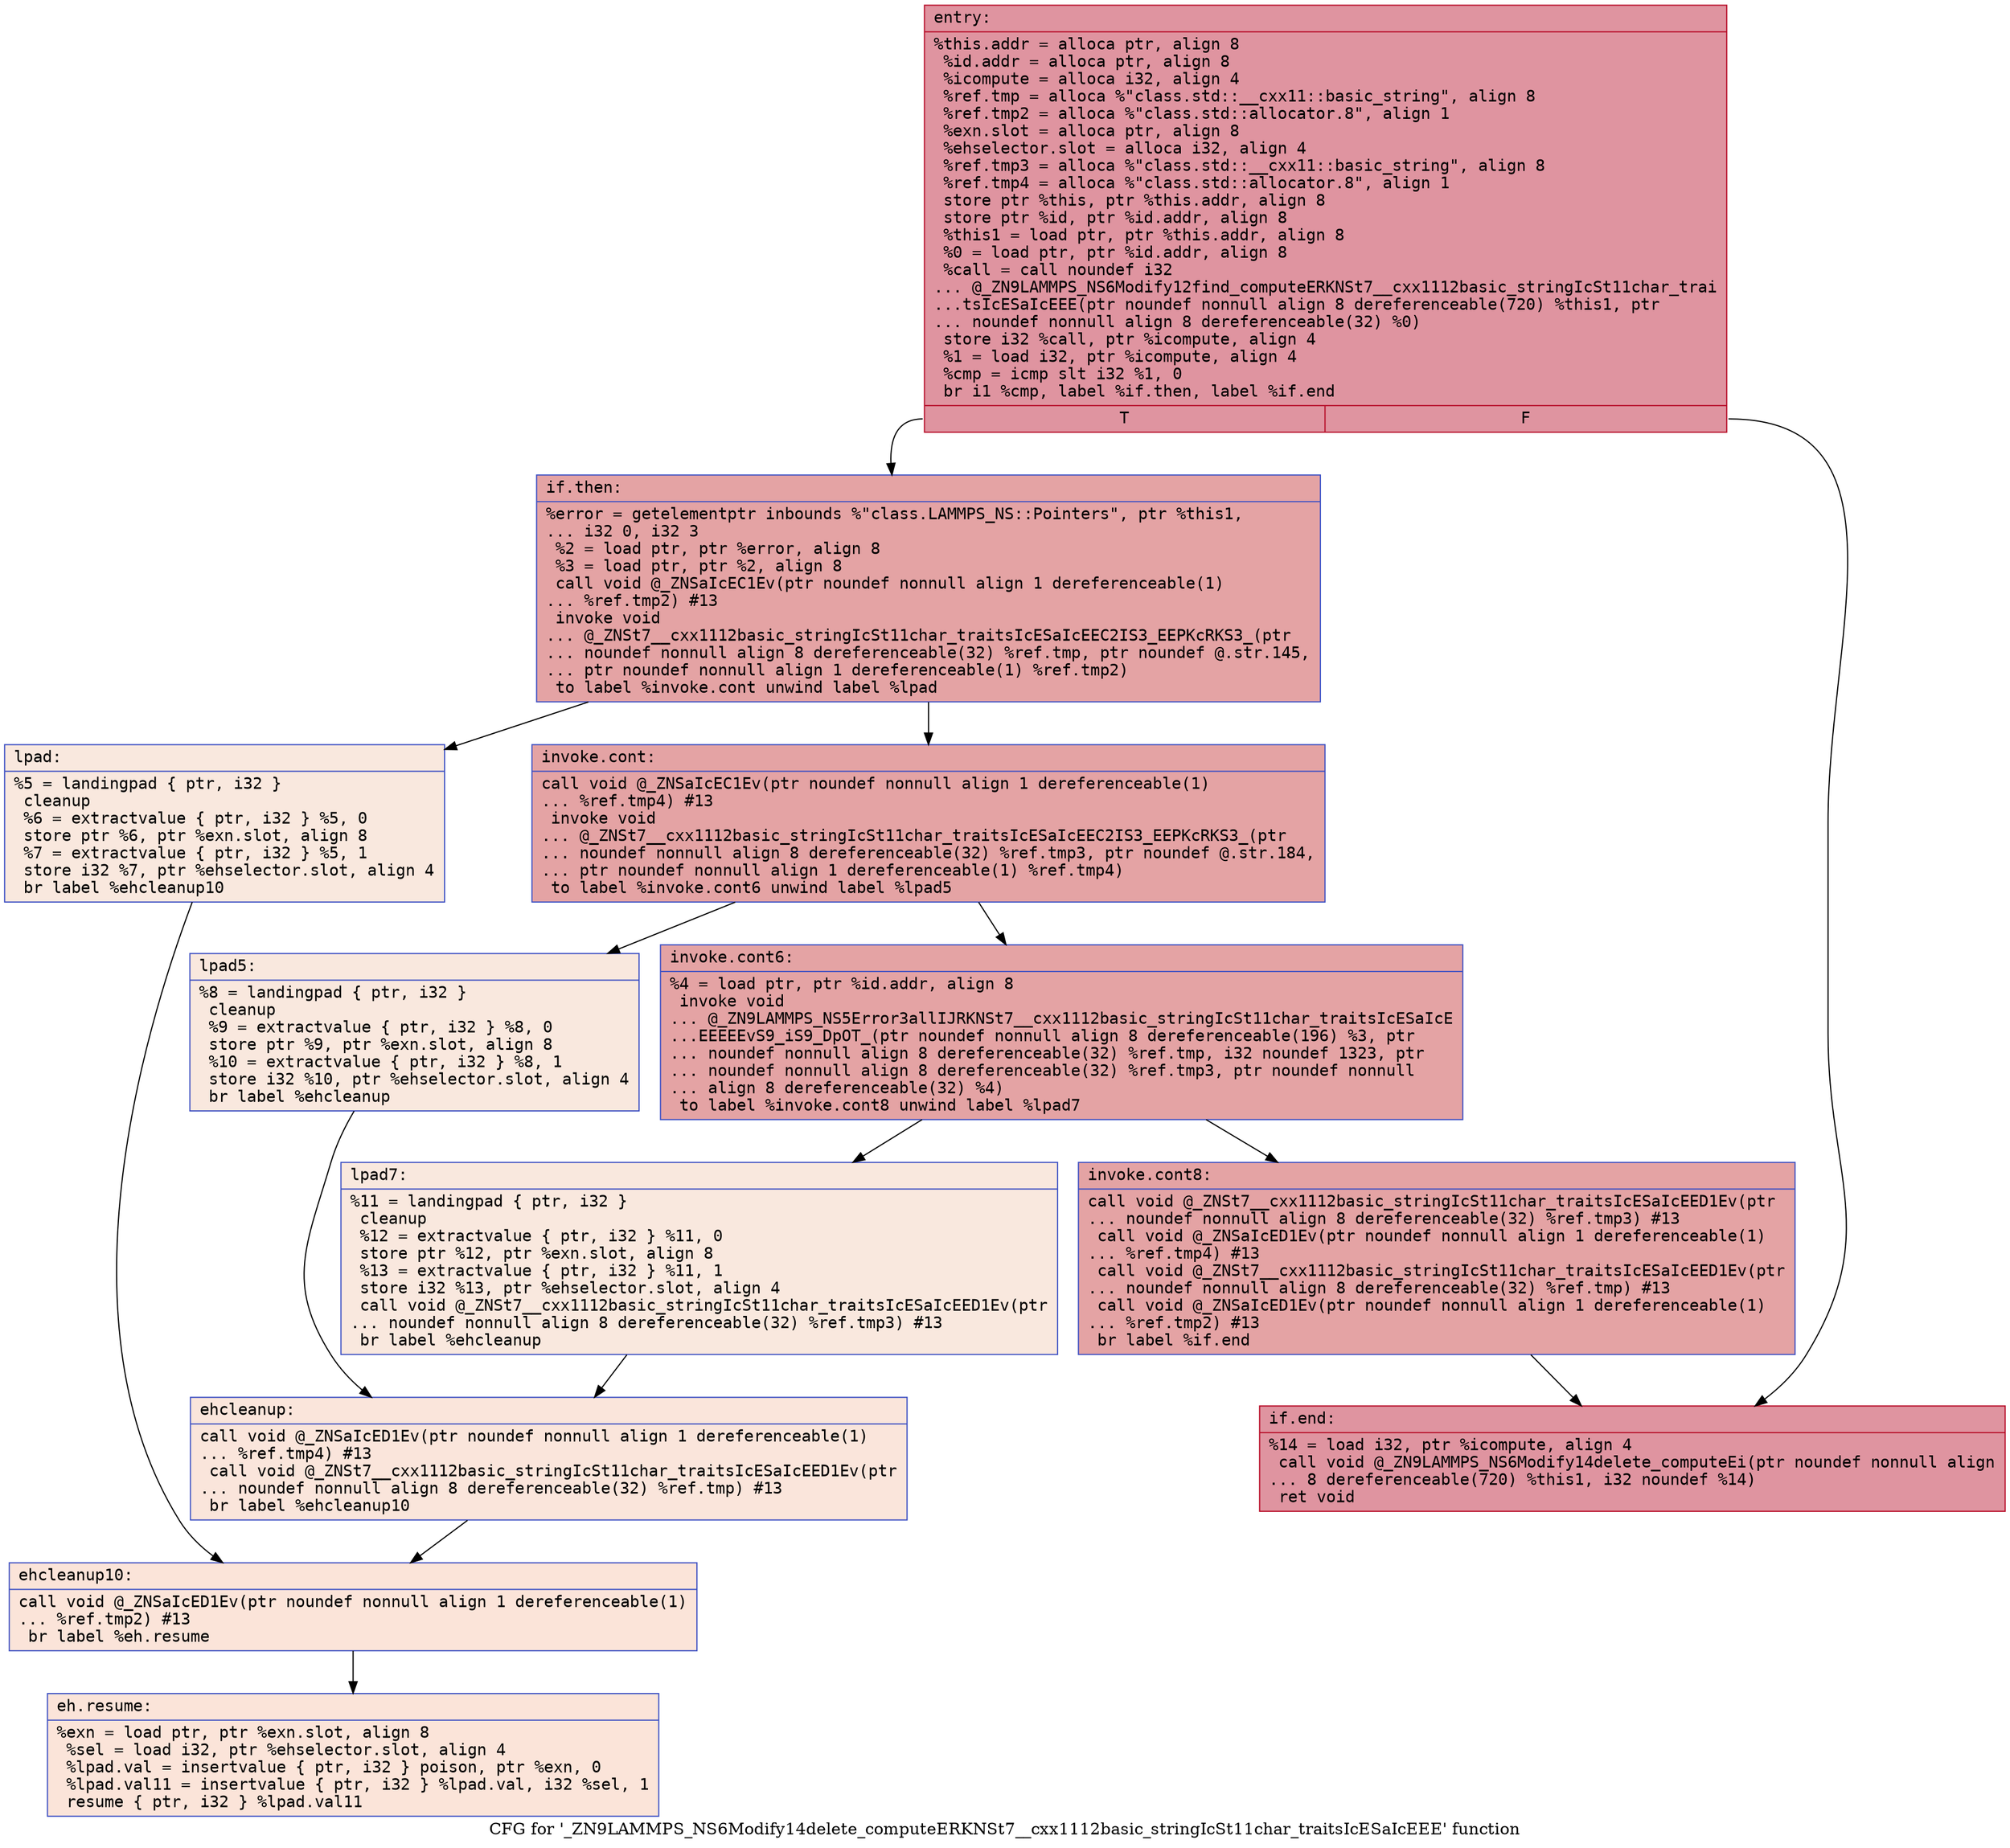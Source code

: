 digraph "CFG for '_ZN9LAMMPS_NS6Modify14delete_computeERKNSt7__cxx1112basic_stringIcSt11char_traitsIcESaIcEEE' function" {
	label="CFG for '_ZN9LAMMPS_NS6Modify14delete_computeERKNSt7__cxx1112basic_stringIcSt11char_traitsIcESaIcEEE' function";

	Node0x561f16409bc0 [shape=record,color="#b70d28ff", style=filled, fillcolor="#b70d2870" fontname="Courier",label="{entry:\l|  %this.addr = alloca ptr, align 8\l  %id.addr = alloca ptr, align 8\l  %icompute = alloca i32, align 4\l  %ref.tmp = alloca %\"class.std::__cxx11::basic_string\", align 8\l  %ref.tmp2 = alloca %\"class.std::allocator.8\", align 1\l  %exn.slot = alloca ptr, align 8\l  %ehselector.slot = alloca i32, align 4\l  %ref.tmp3 = alloca %\"class.std::__cxx11::basic_string\", align 8\l  %ref.tmp4 = alloca %\"class.std::allocator.8\", align 1\l  store ptr %this, ptr %this.addr, align 8\l  store ptr %id, ptr %id.addr, align 8\l  %this1 = load ptr, ptr %this.addr, align 8\l  %0 = load ptr, ptr %id.addr, align 8\l  %call = call noundef i32\l... @_ZN9LAMMPS_NS6Modify12find_computeERKNSt7__cxx1112basic_stringIcSt11char_trai\l...tsIcESaIcEEE(ptr noundef nonnull align 8 dereferenceable(720) %this1, ptr\l... noundef nonnull align 8 dereferenceable(32) %0)\l  store i32 %call, ptr %icompute, align 4\l  %1 = load i32, ptr %icompute, align 4\l  %cmp = icmp slt i32 %1, 0\l  br i1 %cmp, label %if.then, label %if.end\l|{<s0>T|<s1>F}}"];
	Node0x561f16409bc0:s0 -> Node0x561f1640a9c0[tooltip="entry -> if.then\nProbability 37.50%" ];
	Node0x561f16409bc0:s1 -> Node0x561f1640aa30[tooltip="entry -> if.end\nProbability 62.50%" ];
	Node0x561f1640a9c0 [shape=record,color="#3d50c3ff", style=filled, fillcolor="#c32e3170" fontname="Courier",label="{if.then:\l|  %error = getelementptr inbounds %\"class.LAMMPS_NS::Pointers\", ptr %this1,\l... i32 0, i32 3\l  %2 = load ptr, ptr %error, align 8\l  %3 = load ptr, ptr %2, align 8\l  call void @_ZNSaIcEC1Ev(ptr noundef nonnull align 1 dereferenceable(1)\l... %ref.tmp2) #13\l  invoke void\l... @_ZNSt7__cxx1112basic_stringIcSt11char_traitsIcESaIcEEC2IS3_EEPKcRKS3_(ptr\l... noundef nonnull align 8 dereferenceable(32) %ref.tmp, ptr noundef @.str.145,\l... ptr noundef nonnull align 1 dereferenceable(1) %ref.tmp2)\l          to label %invoke.cont unwind label %lpad\l}"];
	Node0x561f1640a9c0 -> Node0x561f1640aeb0[tooltip="if.then -> invoke.cont\nProbability 100.00%" ];
	Node0x561f1640a9c0 -> Node0x561f1640af30[tooltip="if.then -> lpad\nProbability 0.00%" ];
	Node0x561f1640aeb0 [shape=record,color="#3d50c3ff", style=filled, fillcolor="#c32e3170" fontname="Courier",label="{invoke.cont:\l|  call void @_ZNSaIcEC1Ev(ptr noundef nonnull align 1 dereferenceable(1)\l... %ref.tmp4) #13\l  invoke void\l... @_ZNSt7__cxx1112basic_stringIcSt11char_traitsIcESaIcEEC2IS3_EEPKcRKS3_(ptr\l... noundef nonnull align 8 dereferenceable(32) %ref.tmp3, ptr noundef @.str.184,\l... ptr noundef nonnull align 1 dereferenceable(1) %ref.tmp4)\l          to label %invoke.cont6 unwind label %lpad5\l}"];
	Node0x561f1640aeb0 -> Node0x561f1640b2b0[tooltip="invoke.cont -> invoke.cont6\nProbability 100.00%" ];
	Node0x561f1640aeb0 -> Node0x561f1640b300[tooltip="invoke.cont -> lpad5\nProbability 0.00%" ];
	Node0x561f1640b2b0 [shape=record,color="#3d50c3ff", style=filled, fillcolor="#c32e3170" fontname="Courier",label="{invoke.cont6:\l|  %4 = load ptr, ptr %id.addr, align 8\l  invoke void\l... @_ZN9LAMMPS_NS5Error3allIJRKNSt7__cxx1112basic_stringIcSt11char_traitsIcESaIcE\l...EEEEEvS9_iS9_DpOT_(ptr noundef nonnull align 8 dereferenceable(196) %3, ptr\l... noundef nonnull align 8 dereferenceable(32) %ref.tmp, i32 noundef 1323, ptr\l... noundef nonnull align 8 dereferenceable(32) %ref.tmp3, ptr noundef nonnull\l... align 8 dereferenceable(32) %4)\l          to label %invoke.cont8 unwind label %lpad7\l}"];
	Node0x561f1640b2b0 -> Node0x561f1640b260[tooltip="invoke.cont6 -> invoke.cont8\nProbability 100.00%" ];
	Node0x561f1640b2b0 -> Node0x561f1640b640[tooltip="invoke.cont6 -> lpad7\nProbability 0.00%" ];
	Node0x561f1640b260 [shape=record,color="#3d50c3ff", style=filled, fillcolor="#c32e3170" fontname="Courier",label="{invoke.cont8:\l|  call void @_ZNSt7__cxx1112basic_stringIcSt11char_traitsIcESaIcEED1Ev(ptr\l... noundef nonnull align 8 dereferenceable(32) %ref.tmp3) #13\l  call void @_ZNSaIcED1Ev(ptr noundef nonnull align 1 dereferenceable(1)\l... %ref.tmp4) #13\l  call void @_ZNSt7__cxx1112basic_stringIcSt11char_traitsIcESaIcEED1Ev(ptr\l... noundef nonnull align 8 dereferenceable(32) %ref.tmp) #13\l  call void @_ZNSaIcED1Ev(ptr noundef nonnull align 1 dereferenceable(1)\l... %ref.tmp2) #13\l  br label %if.end\l}"];
	Node0x561f1640b260 -> Node0x561f1640aa30[tooltip="invoke.cont8 -> if.end\nProbability 100.00%" ];
	Node0x561f1640af30 [shape=record,color="#3d50c3ff", style=filled, fillcolor="#f2cab570" fontname="Courier",label="{lpad:\l|  %5 = landingpad \{ ptr, i32 \}\l          cleanup\l  %6 = extractvalue \{ ptr, i32 \} %5, 0\l  store ptr %6, ptr %exn.slot, align 8\l  %7 = extractvalue \{ ptr, i32 \} %5, 1\l  store i32 %7, ptr %ehselector.slot, align 4\l  br label %ehcleanup10\l}"];
	Node0x561f1640af30 -> Node0x561f1640bfe0[tooltip="lpad -> ehcleanup10\nProbability 100.00%" ];
	Node0x561f1640b300 [shape=record,color="#3d50c3ff", style=filled, fillcolor="#f2cab570" fontname="Courier",label="{lpad5:\l|  %8 = landingpad \{ ptr, i32 \}\l          cleanup\l  %9 = extractvalue \{ ptr, i32 \} %8, 0\l  store ptr %9, ptr %exn.slot, align 8\l  %10 = extractvalue \{ ptr, i32 \} %8, 1\l  store i32 %10, ptr %ehselector.slot, align 4\l  br label %ehcleanup\l}"];
	Node0x561f1640b300 -> Node0x561f1640c480[tooltip="lpad5 -> ehcleanup\nProbability 100.00%" ];
	Node0x561f1640b640 [shape=record,color="#3d50c3ff", style=filled, fillcolor="#f2cab570" fontname="Courier",label="{lpad7:\l|  %11 = landingpad \{ ptr, i32 \}\l          cleanup\l  %12 = extractvalue \{ ptr, i32 \} %11, 0\l  store ptr %12, ptr %exn.slot, align 8\l  %13 = extractvalue \{ ptr, i32 \} %11, 1\l  store i32 %13, ptr %ehselector.slot, align 4\l  call void @_ZNSt7__cxx1112basic_stringIcSt11char_traitsIcESaIcEED1Ev(ptr\l... noundef nonnull align 8 dereferenceable(32) %ref.tmp3) #13\l  br label %ehcleanup\l}"];
	Node0x561f1640b640 -> Node0x561f1640c480[tooltip="lpad7 -> ehcleanup\nProbability 100.00%" ];
	Node0x561f1640c480 [shape=record,color="#3d50c3ff", style=filled, fillcolor="#f4c5ad70" fontname="Courier",label="{ehcleanup:\l|  call void @_ZNSaIcED1Ev(ptr noundef nonnull align 1 dereferenceable(1)\l... %ref.tmp4) #13\l  call void @_ZNSt7__cxx1112basic_stringIcSt11char_traitsIcESaIcEED1Ev(ptr\l... noundef nonnull align 8 dereferenceable(32) %ref.tmp) #13\l  br label %ehcleanup10\l}"];
	Node0x561f1640c480 -> Node0x561f1640bfe0[tooltip="ehcleanup -> ehcleanup10\nProbability 100.00%" ];
	Node0x561f1640bfe0 [shape=record,color="#3d50c3ff", style=filled, fillcolor="#f5c1a970" fontname="Courier",label="{ehcleanup10:\l|  call void @_ZNSaIcED1Ev(ptr noundef nonnull align 1 dereferenceable(1)\l... %ref.tmp2) #13\l  br label %eh.resume\l}"];
	Node0x561f1640bfe0 -> Node0x561f1640cd70[tooltip="ehcleanup10 -> eh.resume\nProbability 100.00%" ];
	Node0x561f1640aa30 [shape=record,color="#b70d28ff", style=filled, fillcolor="#b70d2870" fontname="Courier",label="{if.end:\l|  %14 = load i32, ptr %icompute, align 4\l  call void @_ZN9LAMMPS_NS6Modify14delete_computeEi(ptr noundef nonnull align\l... 8 dereferenceable(720) %this1, i32 noundef %14)\l  ret void\l}"];
	Node0x561f1640cd70 [shape=record,color="#3d50c3ff", style=filled, fillcolor="#f5c1a970" fontname="Courier",label="{eh.resume:\l|  %exn = load ptr, ptr %exn.slot, align 8\l  %sel = load i32, ptr %ehselector.slot, align 4\l  %lpad.val = insertvalue \{ ptr, i32 \} poison, ptr %exn, 0\l  %lpad.val11 = insertvalue \{ ptr, i32 \} %lpad.val, i32 %sel, 1\l  resume \{ ptr, i32 \} %lpad.val11\l}"];
}
